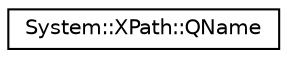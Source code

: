 digraph G
{
  edge [fontname="Helvetica",fontsize="10",labelfontname="Helvetica",labelfontsize="10"];
  node [fontname="Helvetica",fontsize="10",shape=record];
  rankdir="LR";
  Node1 [label="System::XPath::QName",height=0.2,width=0.4,color="black", fillcolor="white", style="filled",URL="$class_system_1_1_x_path_1_1_q_name.html"];
}
